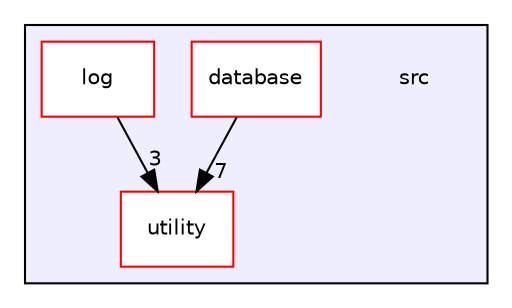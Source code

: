 digraph "/home/hoo/project/Express/src" {
  compound=true
  node [ fontsize="10", fontname="Helvetica"];
  edge [ labelfontsize="10", labelfontname="Helvetica"];
  subgraph clusterdir_68267d1309a1af8e8297ef4c3efbcdba {
    graph [ bgcolor="#eeeeff", pencolor="black", label="" URL="dir_68267d1309a1af8e8297ef4c3efbcdba.html"];
    dir_68267d1309a1af8e8297ef4c3efbcdba [shape=plaintext label="src"];
  dir_803ee67260c130b45d29089798491ab2 [shape=box label="database" fillcolor="white" style="filled" color="red" URL="dir_803ee67260c130b45d29089798491ab2.html"];
  dir_2241064965c8d9ca993f08b926076f7d [shape=box label="log" fillcolor="white" style="filled" color="red" URL="dir_2241064965c8d9ca993f08b926076f7d.html"];
  dir_0619a8f54b4fad7043a6de45be8fde0b [shape=box label="utility" fillcolor="white" style="filled" color="red" URL="dir_0619a8f54b4fad7043a6de45be8fde0b.html"];
  }
  dir_2241064965c8d9ca993f08b926076f7d->dir_0619a8f54b4fad7043a6de45be8fde0b [headlabel="3", labeldistance=1.5 headhref="dir_000002_000004.html"];
  dir_803ee67260c130b45d29089798491ab2->dir_0619a8f54b4fad7043a6de45be8fde0b [headlabel="7", labeldistance=1.5 headhref="dir_000001_000004.html"];
}
